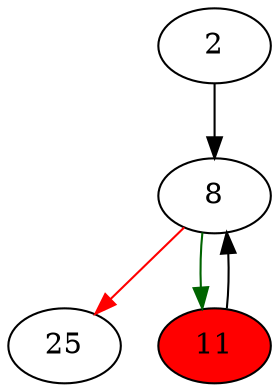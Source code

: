 strict digraph "main" {
	// Node definitions.
	2 [entry=true];
	8;
	25;
	11 [
		fillcolor=red
		style=filled
	];

	// Edge definitions.
	2 -> 8;
	8 -> 25 [
		color=red
	];
	8 -> 11 [
		color=darkgreen
	];
	11 -> 8;
}
